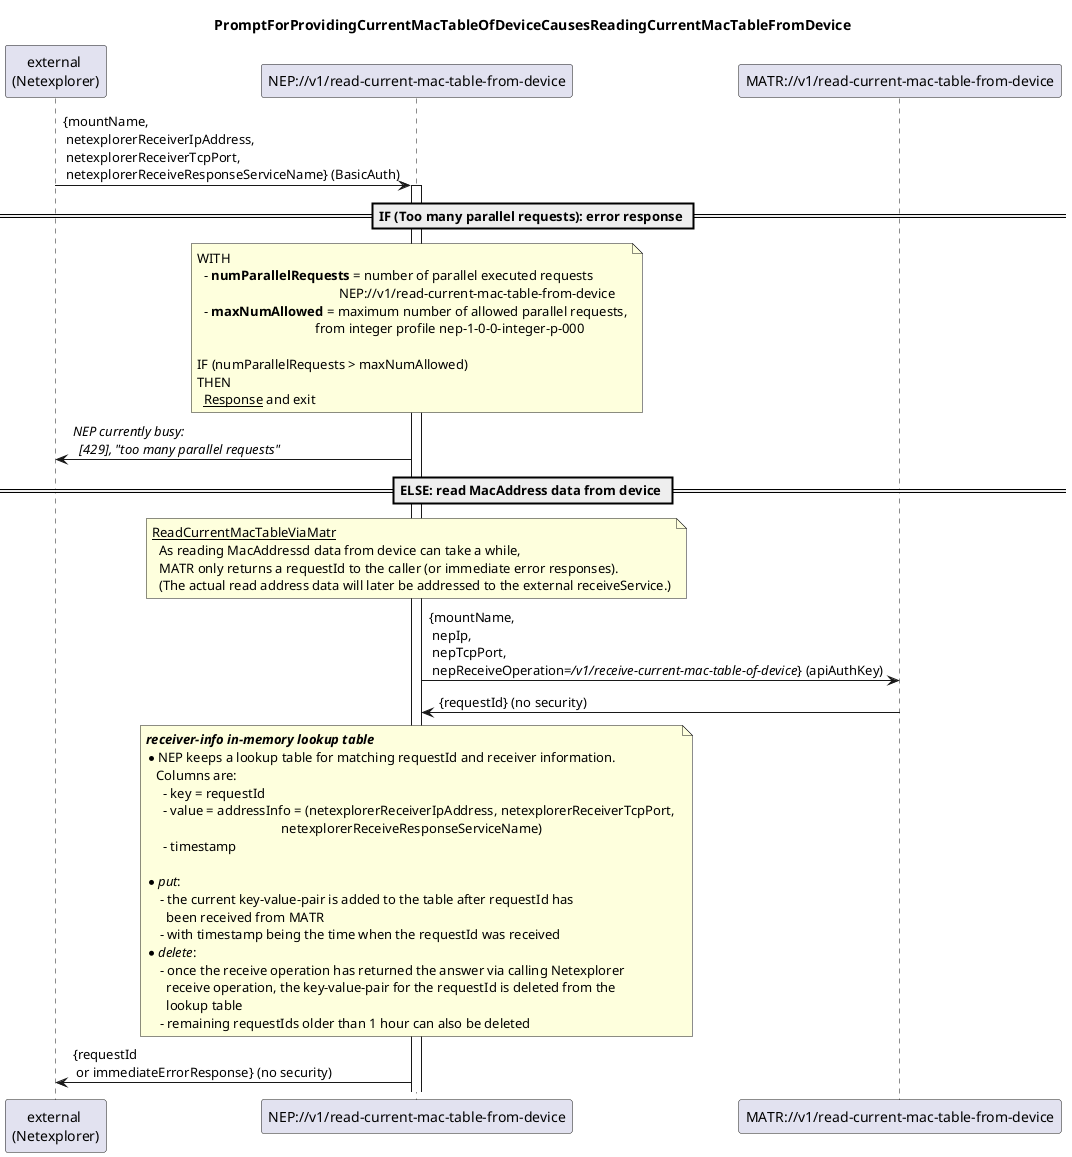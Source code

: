 @startuml 002_ReadCurrentMacTableFromDevice
skinparam responseMessageBelowArrow true

title PromptForProvidingCurrentMacTableOfDeviceCausesReadingCurrentMacTableFromDevice

participant "external \n(Netexplorer)" as external
participant "NEP://v1/read-current-mac-table-from-device" as nep
participant "MATR://v1/read-current-mac-table-from-device" as matr

external -> nep: {mountName, \n netexplorerReceiverIpAddress, \n netexplorerReceiverTcpPort, \n netexplorerReceiveResponseServiceName} (BasicAuth)
activate nep

== IF (Too many parallel requests): error response ==
note over nep
  WITH 
    - <b>numParallelRequests</b> = number of parallel executed requests 
                                            NEP://v1/read-current-mac-table-from-device
    - <b>maxNumAllowed</b> = maximum number of allowed parallel requests,
                                     from integer profile nep-1-0-0-integer-p-000

  IF (numParallelRequests > maxNumAllowed)
  THEN
    <u>Response</u> and exit
end note
nep -> external: <i>NEP currently busy:</i>\n<i>  [429], "too many parallel requests" </i>

'=============================================================================================================================
== ELSE: read MacAddress data from device ==

  note over nep
    <u>ReadCurrentMacTableViaMatr</u>
      As reading MacAddressd data from device can take a while,
      MATR only returns a requestId to the caller (or immediate error responses).
      (The actual read address data will later be addressed to the external receiveService.)
  end note
  nep -> matr: {mountName, \n nepIp, \n nepTcpPort, \n nepReceiveOperation=<i>/v1/receive-current-mac-table-of-device</i>} (apiAuthKey)
  matr -> nep: {requestId} (no security)

  note over nep
    <i><b>receiver-info in-memory lookup table</b></i>
    * NEP keeps a lookup table for matching requestId and receiver information.
       Columns are:
         - key = requestId
         - value = addressInfo = (netexplorerReceiverIpAddress, netexplorerReceiverTcpPort, 
                                            netexplorerReceiveResponseServiceName)
         - timestamp
                  
    * <i>put</i>: 
        - the current key-value-pair is added to the table after requestId has 
          been received from MATR
        - with timestamp being the time when the requestId was received
    * <i>delete</i>: 
        - once the receive operation has returned the answer via calling Netexplorer
          receive operation, the key-value-pair for the requestId is deleted from the 
          lookup table
        - remaining requestIds older than 1 hour can also be deleted
  end note


  nep -> external: {requestId \n or immediateErrorResponse} (no security)



@enduml